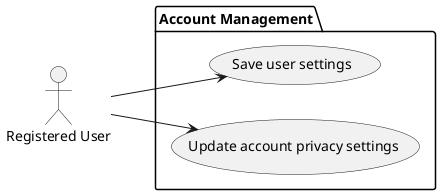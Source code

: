 @startuml account_management
left to right direction
actor "Registered User" as user
package "Account Management" {
  usecase "Save user settings" as save_settings
  usecase "Update account privacy settings" as update_privacy
}
user --> save_settings
user --> update_privacy
@enduml
